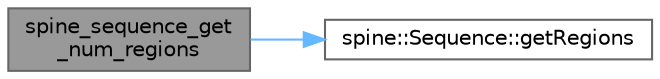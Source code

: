digraph "spine_sequence_get_num_regions"
{
 // LATEX_PDF_SIZE
  bgcolor="transparent";
  edge [fontname=Helvetica,fontsize=10,labelfontname=Helvetica,labelfontsize=10];
  node [fontname=Helvetica,fontsize=10,shape=box,height=0.2,width=0.4];
  rankdir="LR";
  Node1 [id="Node000001",label="spine_sequence_get\l_num_regions",height=0.2,width=0.4,color="gray40", fillcolor="grey60", style="filled", fontcolor="black",tooltip=" "];
  Node1 -> Node2 [id="edge1_Node000001_Node000002",color="steelblue1",style="solid",tooltip=" "];
  Node2 [id="Node000002",label="spine::Sequence::getRegions",height=0.2,width=0.4,color="grey40", fillcolor="white", style="filled",URL="$classspine_1_1_sequence.html#afe5b9e309644a7792a0242df9cb96423",tooltip=" "];
}
